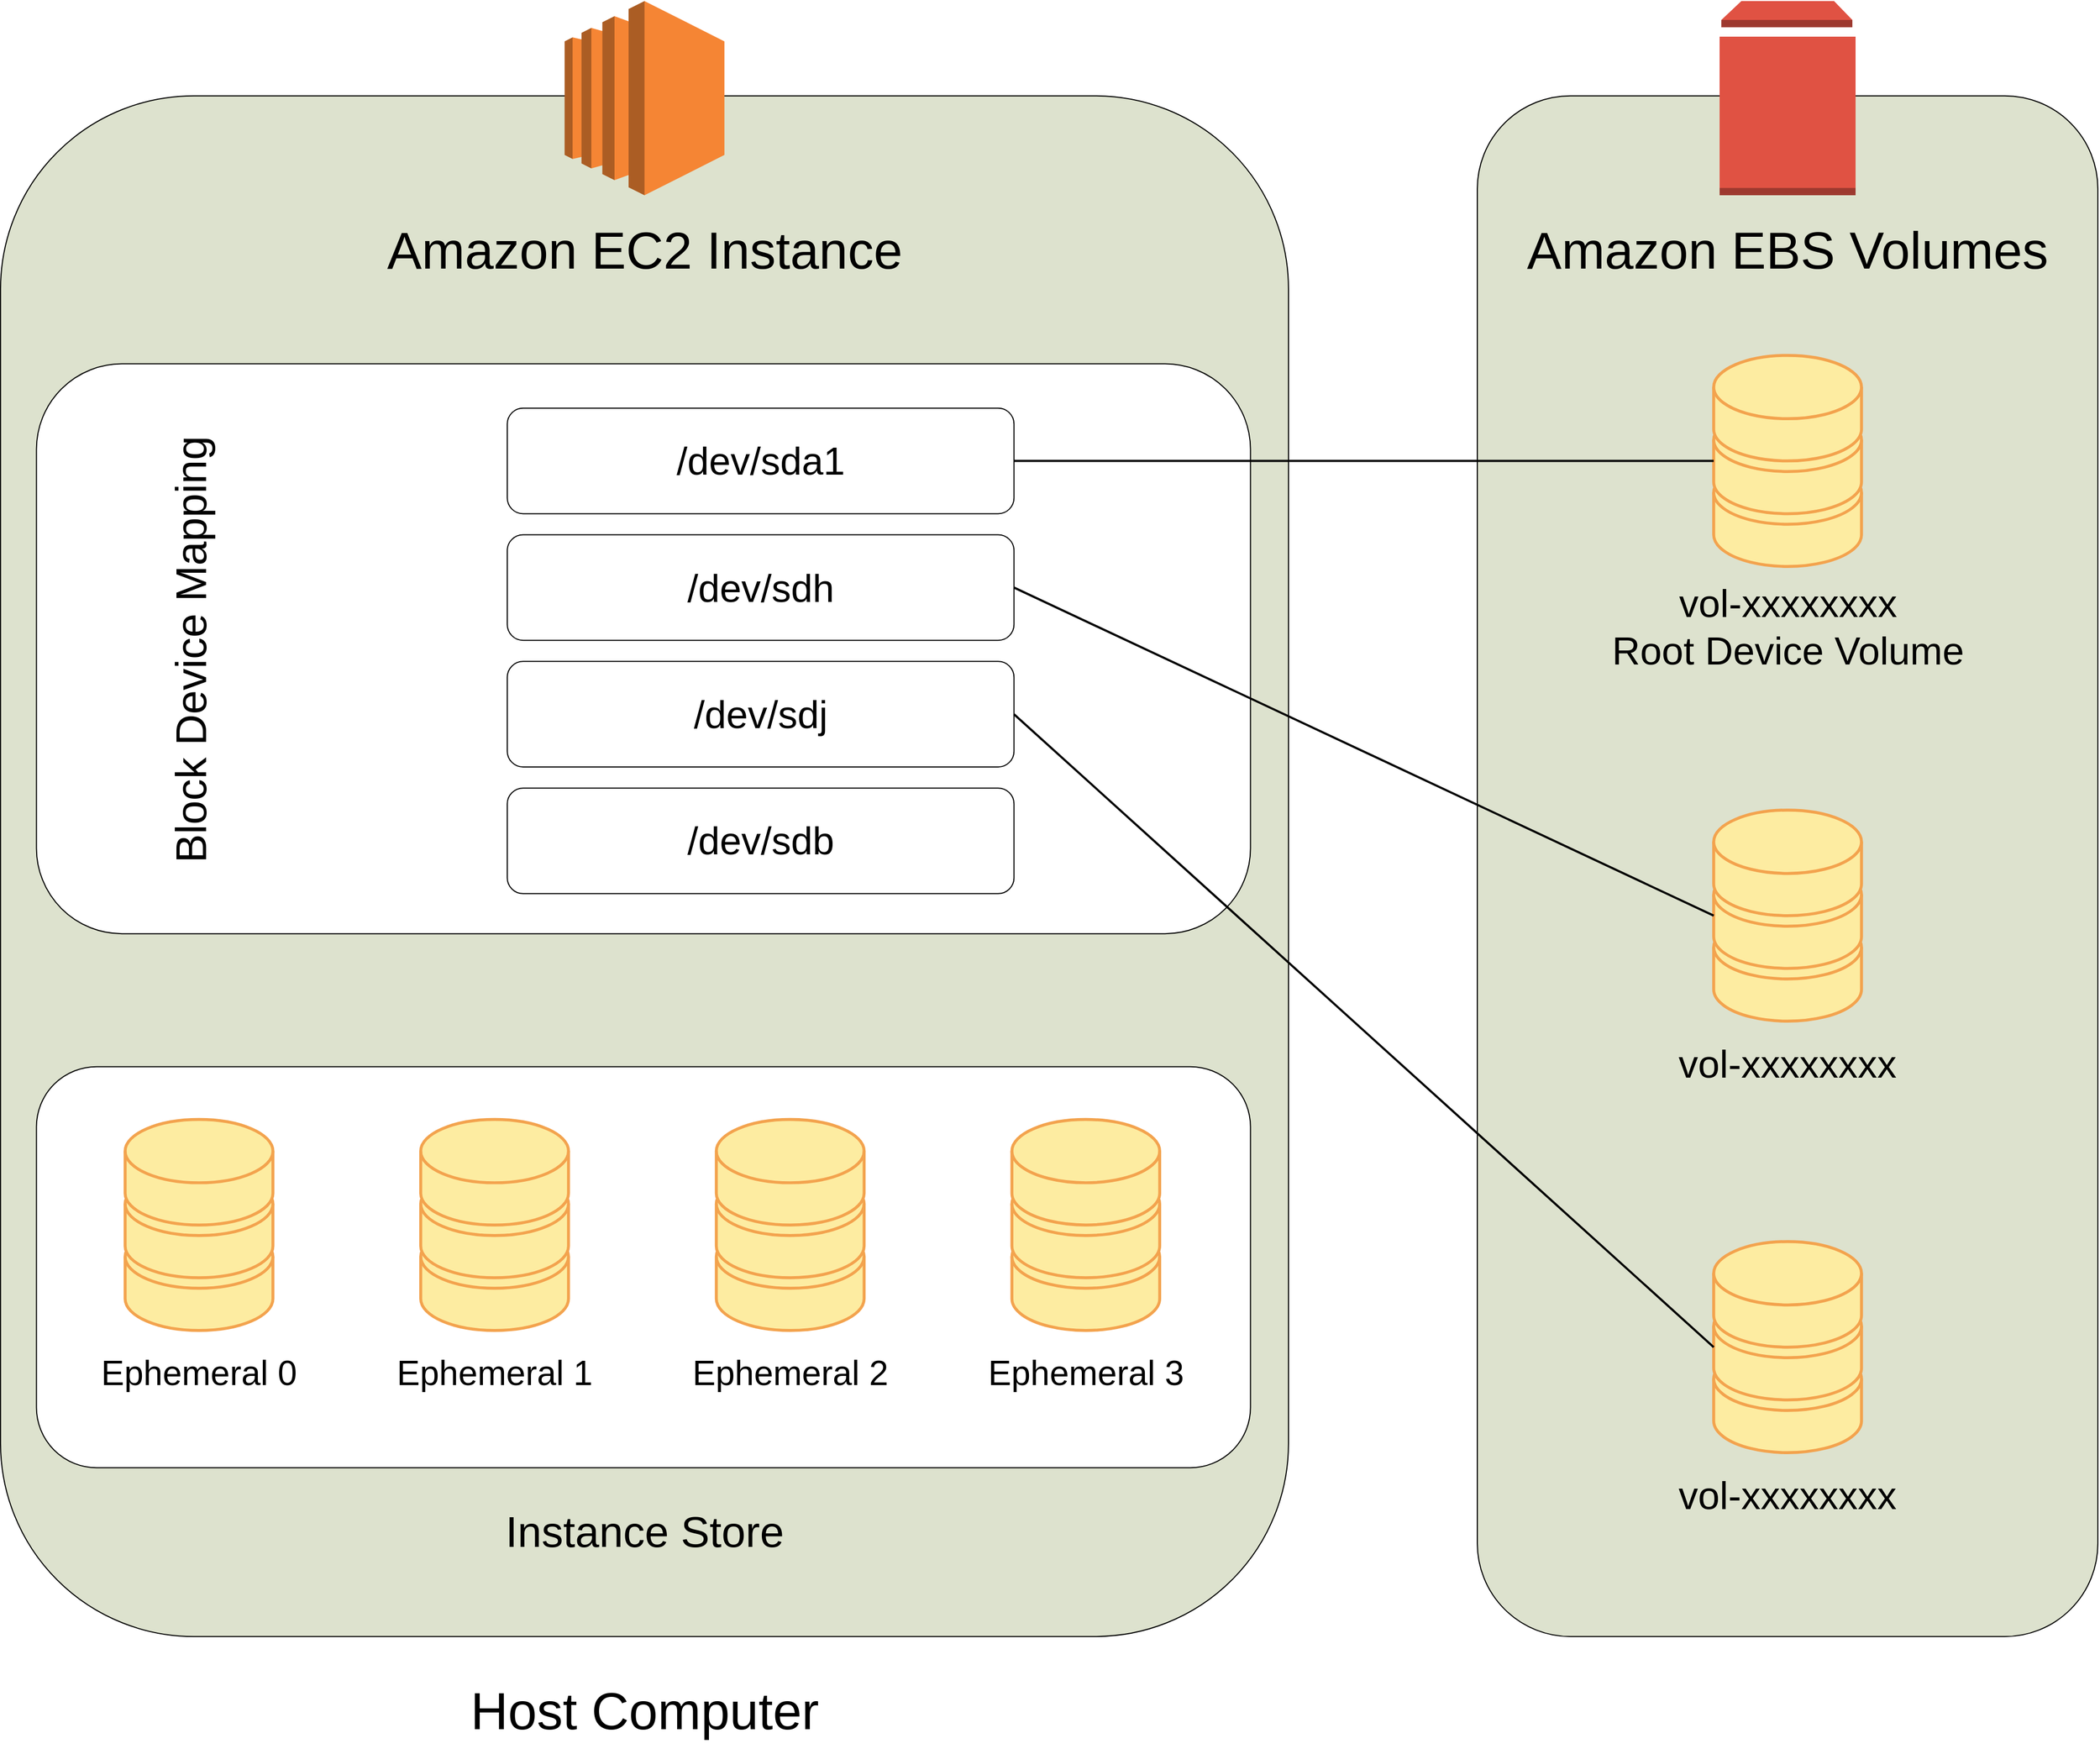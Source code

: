 <mxfile version="13.0.3" type="device"><diagram id="Ogi4Aq1-DbF8Ogvw69ZE" name="Page-1"><mxGraphModel dx="2212" dy="2006" grid="1" gridSize="10" guides="1" tooltips="1" connect="1" arrows="1" fold="1" page="1" pageScale="1" pageWidth="850" pageHeight="1100" math="0" shadow="0"><root><mxCell id="0"/><mxCell id="1" parent="0"/><mxCell id="zrykye4tr5hPaGe8Dwe1-1" value="" style="rounded=1;whiteSpace=wrap;html=1;fillColor=#DDE2CE;" parent="1" vertex="1"><mxGeometry x="2125" y="127.826" width="575" height="1428.265" as="geometry"/></mxCell><mxCell id="zrykye4tr5hPaGe8Dwe1-2" value="" style="rounded=1;whiteSpace=wrap;html=1;fillColor=#DDE2CE;" parent="1" vertex="1"><mxGeometry x="756.522" y="127.826" width="1193.478" height="1428.265" as="geometry"/></mxCell><mxCell id="00dklzH9--wK8k35HfzR-1" value="Host Computer" style="text;html=1;strokeColor=none;fillColor=none;align=center;verticalAlign=middle;whiteSpace=wrap;rounded=0;fontSize=48;" parent="1" vertex="1"><mxGeometry x="1098.913" y="1585.439" width="508.696" height="78.261" as="geometry"/></mxCell><mxCell id="00dklzH9--wK8k35HfzR-2" value="Instance Store" style="text;html=1;strokeColor=none;fillColor=none;align=center;verticalAlign=middle;whiteSpace=wrap;rounded=0;fontSize=40;" parent="1" vertex="1"><mxGeometry x="1157.609" y="1419.134" width="391.304" height="78.261" as="geometry"/></mxCell><mxCell id="00dklzH9--wK8k35HfzR-15" value="" style="rounded=1;whiteSpace=wrap;html=1;fontSize=20;" parent="1" vertex="1"><mxGeometry x="789.783" y="376.305" width="1125" height="528.262" as="geometry"/></mxCell><mxCell id="00dklzH9--wK8k35HfzR-20" value="Block Device Mapping" style="text;html=1;strokeColor=none;fillColor=none;align=center;verticalAlign=middle;whiteSpace=wrap;rounded=0;fontSize=40;direction=north;horizontal=0;" parent="1" vertex="1"><mxGeometry x="873.913" y="376.305" width="117.391" height="528.262" as="geometry"/></mxCell><mxCell id="00dklzH9--wK8k35HfzR-16" value="/dev/sda1" style="rounded=1;whiteSpace=wrap;html=1;fontSize=36;" parent="1" vertex="1"><mxGeometry x="1226.087" y="417.392" width="469.565" height="97.826" as="geometry"/></mxCell><mxCell id="00dklzH9--wK8k35HfzR-17" value="/dev/sdj" style="rounded=1;whiteSpace=wrap;html=1;fontSize=36;" parent="1" vertex="1"><mxGeometry x="1226.087" y="652.176" width="469.565" height="97.826" as="geometry"/></mxCell><mxCell id="00dklzH9--wK8k35HfzR-18" value="/dev/sdh" style="rounded=1;whiteSpace=wrap;html=1;fontSize=36;" parent="1" vertex="1"><mxGeometry x="1226.087" y="534.784" width="469.565" height="97.826" as="geometry"/></mxCell><mxCell id="00dklzH9--wK8k35HfzR-19" value="/dev/sdb" style="rounded=1;whiteSpace=wrap;html=1;fontSize=36;" parent="1" vertex="1"><mxGeometry x="1226.087" y="769.567" width="469.565" height="97.826" as="geometry"/></mxCell><mxCell id="00dklzH9--wK8k35HfzR-21" value="" style="rounded=1;whiteSpace=wrap;html=1;fontSize=20;" parent="1" vertex="1"><mxGeometry x="789.783" y="1027.829" width="1125" height="371.74" as="geometry"/></mxCell><mxCell id="00dklzH9--wK8k35HfzR-28" value="" style="fontColor=#0066CC;verticalAlign=top;verticalLabelPosition=bottom;labelPosition=center;align=center;html=1;outlineConnect=0;fillColor=#FDECA1;strokeColor=#F3A34E;gradientColor=none;gradientDirection=north;strokeWidth=2;shape=mxgraph.networks.storage;" parent="1" vertex="1"><mxGeometry x="1145.87" y="1076.742" width="136.957" height="195.653" as="geometry"/></mxCell><mxCell id="00dklzH9--wK8k35HfzR-29" value="Ephemeral 1" style="text;html=1;strokeColor=none;fillColor=none;align=center;verticalAlign=middle;whiteSpace=wrap;rounded=0;fontSize=32;" parent="1" vertex="1"><mxGeometry x="1096.957" y="1282.177" width="234.783" height="58.696" as="geometry"/></mxCell><mxCell id="00dklzH9--wK8k35HfzR-31" value="" style="fontColor=#0066CC;verticalAlign=top;verticalLabelPosition=bottom;labelPosition=center;align=center;html=1;outlineConnect=0;fillColor=#FDECA1;strokeColor=#F3A34E;gradientColor=none;gradientDirection=north;strokeWidth=2;shape=mxgraph.networks.storage;" parent="1" vertex="1"><mxGeometry x="1419.783" y="1076.742" width="136.957" height="195.653" as="geometry"/></mxCell><mxCell id="00dklzH9--wK8k35HfzR-32" value="Ephemeral 2" style="text;html=1;strokeColor=none;fillColor=none;align=center;verticalAlign=middle;whiteSpace=wrap;rounded=0;fontSize=32;" parent="1" vertex="1"><mxGeometry x="1370.87" y="1282.177" width="234.783" height="58.696" as="geometry"/></mxCell><mxCell id="00dklzH9--wK8k35HfzR-34" value="" style="fontColor=#0066CC;verticalAlign=top;verticalLabelPosition=bottom;labelPosition=center;align=center;html=1;outlineConnect=0;fillColor=#FDECA1;strokeColor=#F3A34E;gradientColor=none;gradientDirection=north;strokeWidth=2;shape=mxgraph.networks.storage;" parent="1" vertex="1"><mxGeometry x="1693.696" y="1076.742" width="136.957" height="195.653" as="geometry"/></mxCell><mxCell id="00dklzH9--wK8k35HfzR-35" value="Ephemeral 3" style="text;html=1;strokeColor=none;fillColor=none;align=center;verticalAlign=middle;whiteSpace=wrap;rounded=0;fontSize=32;" parent="1" vertex="1"><mxGeometry x="1644.783" y="1282.177" width="234.783" height="58.696" as="geometry"/></mxCell><mxCell id="_J2WUHkLwm0hRQPTeNEr-2" value="" style="group" parent="1" vertex="1" connectable="0"><mxGeometry x="823.043" y="1076.742" width="234.783" height="264.131" as="geometry"/></mxCell><mxCell id="zrykye4tr5hPaGe8Dwe1-9" value="" style="fontColor=#0066CC;verticalAlign=top;verticalLabelPosition=bottom;labelPosition=center;align=center;html=1;outlineConnect=0;fillColor=#FDECA1;strokeColor=#F3A34E;gradientColor=none;gradientDirection=north;strokeWidth=2;shape=mxgraph.networks.storage;" parent="_J2WUHkLwm0hRQPTeNEr-2" vertex="1"><mxGeometry x="48.913" width="136.957" height="195.653" as="geometry"/></mxCell><mxCell id="00dklzH9--wK8k35HfzR-9" value="Ephemeral 0" style="text;html=1;strokeColor=none;fillColor=none;align=center;verticalAlign=middle;whiteSpace=wrap;rounded=0;fontSize=32;" parent="_J2WUHkLwm0hRQPTeNEr-2" vertex="1"><mxGeometry y="205.435" width="234.783" height="58.696" as="geometry"/></mxCell><mxCell id="_J2WUHkLwm0hRQPTeNEr-3" value="" style="group" parent="1" vertex="1" connectable="0"><mxGeometry x="2295.113" y="368.472" width="234.783" height="264.14" as="geometry"/></mxCell><mxCell id="_J2WUHkLwm0hRQPTeNEr-4" value="" style="fontColor=#0066CC;verticalAlign=top;verticalLabelPosition=bottom;labelPosition=center;align=center;html=1;outlineConnect=0;fillColor=#FDECA1;strokeColor=#F3A34E;gradientColor=none;gradientDirection=north;strokeWidth=2;shape=mxgraph.networks.storage;" parent="_J2WUHkLwm0hRQPTeNEr-3" vertex="1"><mxGeometry x="48.913" width="136.957" height="195.653" as="geometry"/></mxCell><mxCell id="_J2WUHkLwm0hRQPTeNEr-5" value="vol-xxxxxxxx&lt;br style=&quot;font-size: 36px;&quot;&gt;Root Device Volume" style="text;html=1;strokeColor=none;fillColor=none;align=center;verticalAlign=middle;whiteSpace=wrap;rounded=0;fontSize=36;" parent="_J2WUHkLwm0hRQPTeNEr-3" vertex="1"><mxGeometry x="-82.61" y="211.96" width="400" height="80" as="geometry"/></mxCell><mxCell id="_J2WUHkLwm0hRQPTeNEr-8" value="" style="group" parent="1" vertex="1" connectable="0"><mxGeometry x="2295.113" y="790.002" width="234.783" height="264.131" as="geometry"/></mxCell><mxCell id="_J2WUHkLwm0hRQPTeNEr-9" value="" style="fontColor=#0066CC;verticalAlign=top;verticalLabelPosition=bottom;labelPosition=center;align=center;html=1;outlineConnect=0;fillColor=#FDECA1;strokeColor=#F3A34E;gradientColor=none;gradientDirection=north;strokeWidth=2;shape=mxgraph.networks.storage;" parent="_J2WUHkLwm0hRQPTeNEr-8" vertex="1"><mxGeometry x="48.913" width="136.957" height="195.653" as="geometry"/></mxCell><mxCell id="_J2WUHkLwm0hRQPTeNEr-10" value="vol-xxxxxxxx" style="text;html=1;strokeColor=none;fillColor=none;align=center;verticalAlign=middle;whiteSpace=wrap;rounded=0;fontSize=36;" parent="_J2WUHkLwm0hRQPTeNEr-8" vertex="1"><mxGeometry y="205.435" width="234.783" height="58.696" as="geometry"/></mxCell><mxCell id="_J2WUHkLwm0hRQPTeNEr-11" value="" style="group" parent="1" vertex="1" connectable="0"><mxGeometry x="2295.113" y="1190.002" width="234.783" height="264.131" as="geometry"/></mxCell><mxCell id="_J2WUHkLwm0hRQPTeNEr-12" value="" style="fontColor=#0066CC;verticalAlign=top;verticalLabelPosition=bottom;labelPosition=center;align=center;html=1;outlineConnect=0;fillColor=#FDECA1;strokeColor=#F3A34E;gradientColor=none;gradientDirection=north;strokeWidth=2;shape=mxgraph.networks.storage;" parent="_J2WUHkLwm0hRQPTeNEr-11" vertex="1"><mxGeometry x="48.913" width="136.957" height="195.653" as="geometry"/></mxCell><mxCell id="_J2WUHkLwm0hRQPTeNEr-13" value="vol-xxxxxxxx" style="text;html=1;strokeColor=none;fillColor=none;align=center;verticalAlign=middle;whiteSpace=wrap;rounded=0;fontSize=36;" parent="_J2WUHkLwm0hRQPTeNEr-11" vertex="1"><mxGeometry y="205.435" width="234.783" height="58.696" as="geometry"/></mxCell><mxCell id="_J2WUHkLwm0hRQPTeNEr-15" value="" style="endArrow=none;html=1;fontSize=36;entryX=1;entryY=0.5;entryDx=0;entryDy=0;exitX=0;exitY=0.5;exitDx=0;exitDy=0;exitPerimeter=0;strokeWidth=2;" parent="1" source="_J2WUHkLwm0hRQPTeNEr-4" target="00dklzH9--wK8k35HfzR-16" edge="1"><mxGeometry width="50" height="50" relative="1" as="geometry"><mxPoint x="1820" y="840" as="sourcePoint"/><mxPoint x="1870" y="790" as="targetPoint"/></mxGeometry></mxCell><mxCell id="_J2WUHkLwm0hRQPTeNEr-16" value="" style="endArrow=none;html=1;fontSize=36;exitX=1;exitY=0.5;exitDx=0;exitDy=0;entryX=0;entryY=0.5;entryDx=0;entryDy=0;entryPerimeter=0;strokeWidth=2;" parent="1" source="00dklzH9--wK8k35HfzR-18" target="_J2WUHkLwm0hRQPTeNEr-9" edge="1"><mxGeometry width="50" height="50" relative="1" as="geometry"><mxPoint x="1810" y="780" as="sourcePoint"/><mxPoint x="1860" y="730" as="targetPoint"/></mxGeometry></mxCell><mxCell id="_J2WUHkLwm0hRQPTeNEr-17" value="" style="endArrow=none;html=1;fontSize=36;exitX=1;exitY=0.5;exitDx=0;exitDy=0;entryX=0;entryY=0.5;entryDx=0;entryDy=0;entryPerimeter=0;strokeWidth=2;" parent="1" source="00dklzH9--wK8k35HfzR-17" target="_J2WUHkLwm0hRQPTeNEr-12" edge="1"><mxGeometry width="50" height="50" relative="1" as="geometry"><mxPoint x="1810" y="780" as="sourcePoint"/><mxPoint x="1860" y="730" as="targetPoint"/></mxGeometry></mxCell><mxCell id="SIYHPimWappCQacGK7PJ-1" value="" style="group" parent="1" vertex="1" connectable="0"><mxGeometry x="2154.89" y="40" width="515.22" height="269.78" as="geometry"/></mxCell><mxCell id="zrykye4tr5hPaGe8Dwe1-12" value="Amazon EBS Volumes" style="text;html=1;strokeColor=none;fillColor=none;align=center;verticalAlign=middle;whiteSpace=wrap;rounded=0;fontSize=48;" parent="SIYHPimWappCQacGK7PJ-1" vertex="1"><mxGeometry y="191.52" width="515.22" height="78.26" as="geometry"/></mxCell><mxCell id="_J2WUHkLwm0hRQPTeNEr-1" value="" style="outlineConnect=0;dashed=0;verticalLabelPosition=bottom;verticalAlign=top;align=center;html=1;shape=mxgraph.aws3.volume;fillColor=#E05243;gradientColor=none;aspect=fixed;" parent="SIYHPimWappCQacGK7PJ-1" vertex="1"><mxGeometry x="194.61" width="126" height="180" as="geometry"/></mxCell><mxCell id="ewjil4ESE7tX6bdyiXZo-1" value="" style="group" parent="1" vertex="1" connectable="0"><mxGeometry x="1050" y="40" width="606.522" height="269.783" as="geometry"/></mxCell><mxCell id="zrykye4tr5hPaGe8Dwe1-4" value="" style="outlineConnect=0;dashed=0;verticalLabelPosition=bottom;verticalAlign=top;align=center;html=1;shape=mxgraph.aws3.ec2;fillColor=#F58534;gradientColor=none;aspect=fixed;" parent="ewjil4ESE7tX6bdyiXZo-1" vertex="1"><mxGeometry x="229.234" width="148.06" height="180" as="geometry"/></mxCell><mxCell id="00dklzH9--wK8k35HfzR-14" value="Amazon EC2 Instance" style="text;html=1;strokeColor=none;fillColor=none;align=center;verticalAlign=middle;whiteSpace=wrap;rounded=0;fontSize=48;" parent="ewjil4ESE7tX6bdyiXZo-1" vertex="1"><mxGeometry y="191.522" width="606.522" height="78.261" as="geometry"/></mxCell></root></mxGraphModel></diagram></mxfile>
